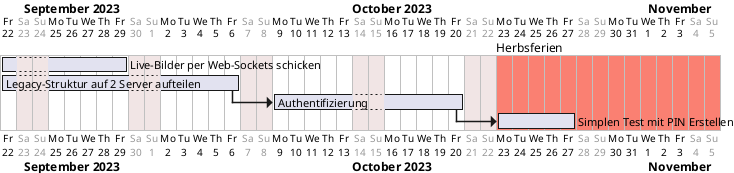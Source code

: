 @startgantt
saturday are closed
sunday are closed

Project starts the 22nd of september 2023
[Live-Bilder per Web-Sockets schicken] as [TASK1-1] lasts 6 days
[Legacy-Struktur auf 2 Server aufteilen] as [TASK1-2] lasts 11 days
[Authentifizierung] as [TASK2-1] lasts 10 days
[Simplen Test mit PIN Erstellen] as [TASK3-1] lasts 5 days



[TASK1-2]->[TASK2-1]
[TASK2-1]->[TASK3-1]


2023-10-23 to 2023-11-05 are named [Herbsferien]
2023-10-23 to 2023-11-05 are colored in salmon
@endgantt